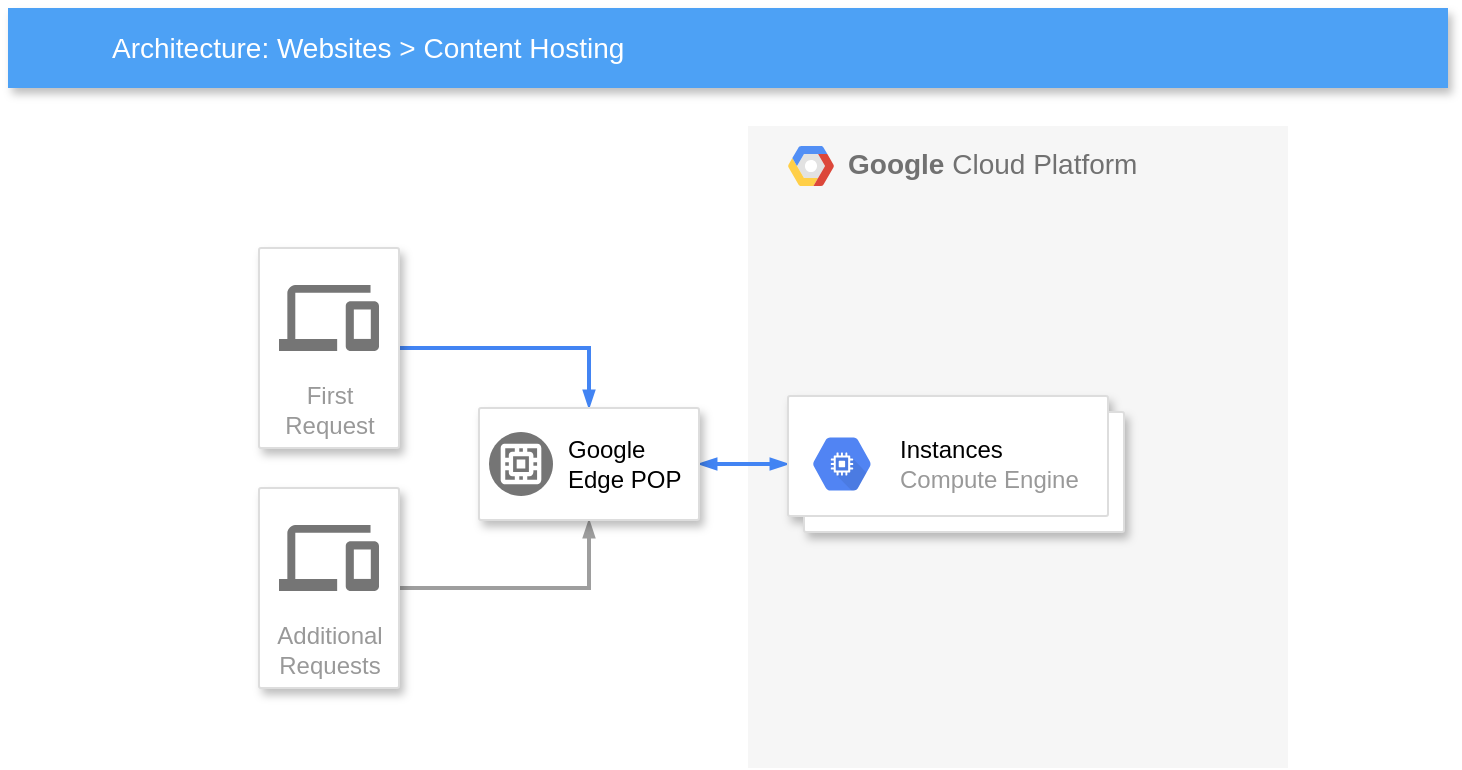 <mxfile version="11.2.8" type="github"><diagram id="f106602c-feb2-e66a-4537-3a34d633f6aa" name="Page-1"><mxGraphModel dx="1422" dy="715" grid="1" gridSize="10" guides="1" tooltips="1" connect="1" arrows="1" fold="1" page="1" pageScale="1" pageWidth="1169" pageHeight="827" background="#ffffff" math="0" shadow="0"><root><mxCell id="0"/><mxCell id="1" parent="0"/><mxCell id="14" value="&lt;b&gt;Google &lt;/b&gt;Cloud Platform" style="fillColor=#F6F6F6;strokeColor=none;shadow=0;gradientColor=none;fontSize=14;align=left;spacing=10;fontColor=#717171;9E9E9E;verticalAlign=top;spacingTop=-4;fontStyle=0;spacingLeft=40;html=1;" parent="1" vertex="1"><mxGeometry x="600" y="99" width="270" height="321" as="geometry"/></mxCell><mxCell id="15" value="" style="shape=mxgraph.gcp2.google_cloud_platform;fillColor=#F6F6F6;strokeColor=none;shadow=0;gradientColor=none;" parent="14" vertex="1"><mxGeometry width="23" height="20" relative="1" as="geometry"><mxPoint x="20" y="10" as="offset"/></mxGeometry></mxCell><mxCell id="818" value="Architecture: Websites &amp;gt; Content Hosting" style="fillColor=#4DA1F5;strokeColor=none;shadow=1;gradientColor=none;fontSize=14;align=left;spacingLeft=50;fontColor=#ffffff;html=1;" parent="1" vertex="1"><mxGeometry x="230" y="40" width="720" height="40" as="geometry"/></mxCell><mxCell id="1046" style="edgeStyle=orthogonalEdgeStyle;rounded=0;html=1;labelBackgroundColor=none;startFill=1;startSize=4;endArrow=blockThin;endFill=1;endSize=4;jettySize=auto;orthogonalLoop=1;strokeColor=#4284F3;strokeWidth=2;fontSize=12;fontColor=#000000;align=left;dashed=0;" parent="1" source="1036" target="1040" edge="1"><mxGeometry relative="1" as="geometry"><Array as="points"><mxPoint x="520.5" y="210"/></Array></mxGeometry></mxCell><mxCell id="1036" value="First Request" style="strokeColor=#dddddd;fillColor=#ffffff;shadow=1;strokeWidth=1;rounded=1;absoluteArcSize=1;arcSize=2;labelPosition=center;verticalLabelPosition=middle;align=center;verticalAlign=bottom;spacingLeft=0;fontColor=#999999;fontSize=12;whiteSpace=wrap;spacingBottom=2;html=1;" parent="1" vertex="1"><mxGeometry x="355.5" y="160" width="70" height="100" as="geometry"/></mxCell><mxCell id="1037" value="" style="dashed=0;connectable=0;html=1;fillColor=#757575;strokeColor=none;shape=mxgraph.gcp2.desktop_and_mobile;part=1;" parent="1036" vertex="1"><mxGeometry x="0.5" width="50" height="33" relative="1" as="geometry"><mxPoint x="-25" y="18.5" as="offset"/></mxGeometry></mxCell><mxCell id="1047" style="edgeStyle=orthogonalEdgeStyle;rounded=0;html=1;labelBackgroundColor=none;startFill=1;startSize=4;endArrow=blockThin;endFill=1;endSize=4;jettySize=auto;orthogonalLoop=1;strokeColor=#9E9E9E;strokeWidth=2;fontSize=12;fontColor=#000000;align=left;dashed=0;" parent="1" source="1038" target="1040" edge="1"><mxGeometry relative="1" as="geometry"><Array as="points"><mxPoint x="520.5" y="330"/></Array></mxGeometry></mxCell><mxCell id="1038" value="Additional Requests&lt;br&gt;" style="strokeColor=#dddddd;fillColor=#ffffff;shadow=1;strokeWidth=1;rounded=1;absoluteArcSize=1;arcSize=2;labelPosition=center;verticalLabelPosition=middle;align=center;verticalAlign=bottom;spacingLeft=0;fontColor=#999999;fontSize=12;whiteSpace=wrap;spacingBottom=2;html=1;" parent="1" vertex="1"><mxGeometry x="355.5" y="280" width="70" height="100" as="geometry"/></mxCell><mxCell id="1039" value="" style="dashed=0;connectable=0;html=1;fillColor=#757575;strokeColor=none;shape=mxgraph.gcp2.desktop_and_mobile;part=1;" parent="1038" vertex="1"><mxGeometry x="0.5" width="50" height="33" relative="1" as="geometry"><mxPoint x="-25" y="18.5" as="offset"/></mxGeometry></mxCell><mxCell id="1048" style="edgeStyle=orthogonalEdgeStyle;rounded=0;html=1;labelBackgroundColor=none;startFill=1;startSize=4;endArrow=blockThin;endFill=1;endSize=4;jettySize=auto;orthogonalLoop=1;strokeColor=#4284F3;strokeWidth=2;fontSize=12;fontColor=#000000;align=left;dashed=0;startArrow=blockThin;" parent="1" source="1040" target="1044" edge="1"><mxGeometry relative="1" as="geometry"/></mxCell><mxCell id="1040" value="" style="strokeColor=#dddddd;fillColor=#ffffff;shadow=1;strokeWidth=1;rounded=1;absoluteArcSize=1;arcSize=2;fontSize=11;fontColor=#9E9E9E;align=center;html=1;" parent="1" vertex="1"><mxGeometry x="465.5" y="240" width="110" height="56" as="geometry"/></mxCell><mxCell id="1041" value="Google&#10;Edge POP" style="dashed=0;connectable=0;html=1;fillColor=#757575;strokeColor=none;shape=mxgraph.gcp2.google_network_edge_cache;part=1;labelPosition=right;verticalLabelPosition=middle;align=left;verticalAlign=middle;spacingLeft=5;fontColor=#000000;fontSize=12;" parent="1040" vertex="1"><mxGeometry y="0.5" width="32" height="32" relative="1" as="geometry"><mxPoint x="5" y="-16" as="offset"/></mxGeometry></mxCell><mxCell id="1044" value="" style="shape=mxgraph.gcp2.doubleRect;strokeColor=#dddddd;fillColor=#ffffff;shadow=1;strokeWidth=1;fontSize=11;fontColor=#9E9E9E;align=center;html=1;" parent="1" vertex="1"><mxGeometry x="620" y="234" width="168" height="68" as="geometry"/></mxCell><mxCell id="1045" value="&lt;font color=&quot;#000000&quot;&gt;Instances&lt;/font&gt;&lt;br&gt;Compute Engine" style="dashed=0;connectable=0;html=1;fillColor=#5184F3;strokeColor=none;shape=mxgraph.gcp2.hexIcon;prIcon=compute_engine;part=1;labelPosition=right;verticalLabelPosition=middle;align=left;verticalAlign=middle;spacingLeft=5;fontColor=#999999;fontSize=12;" parent="1044" vertex="1"><mxGeometry y="0.5" width="44" height="39" relative="1" as="geometry"><mxPoint x="5" y="-19.5" as="offset"/></mxGeometry></mxCell></root></mxGraphModel></diagram></mxfile>
